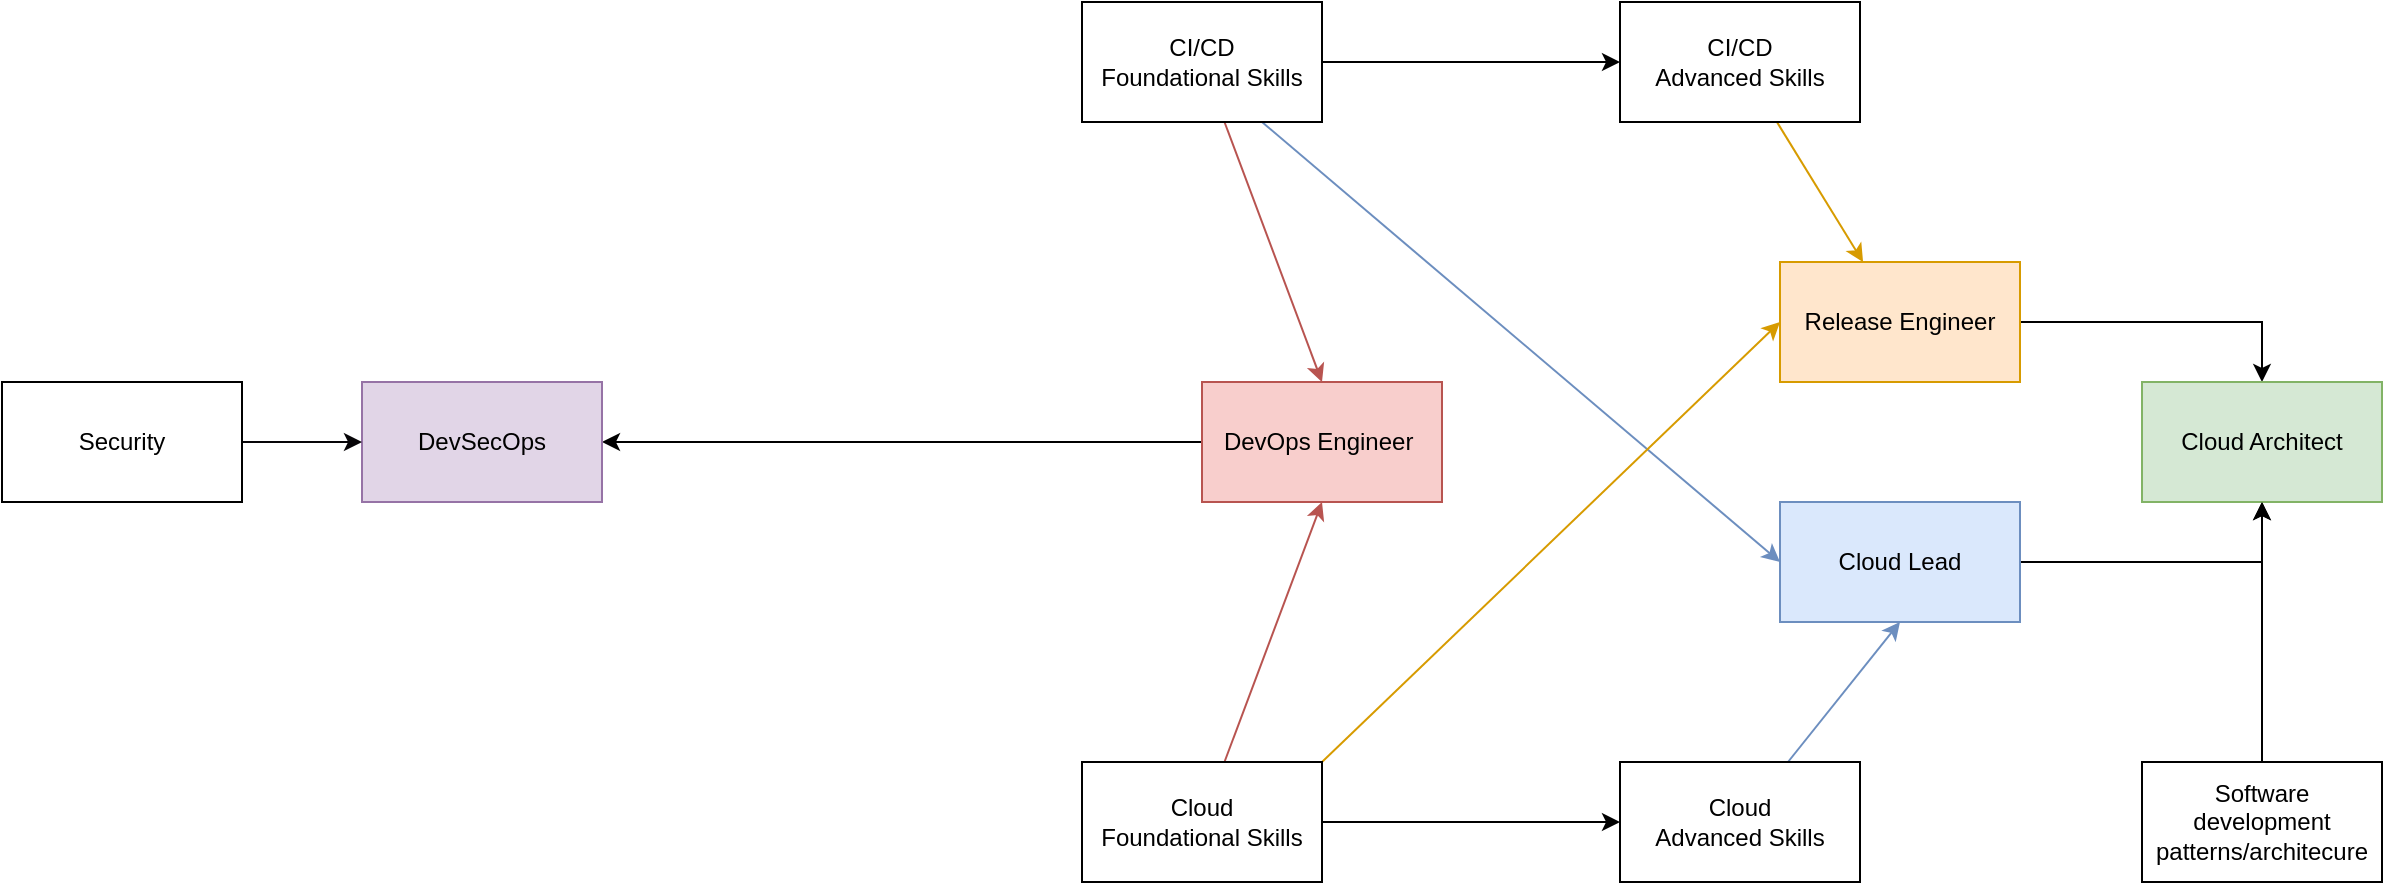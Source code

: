 <mxfile version="14.7.3" type="github">
  <diagram id="nBilBRuDCpRkz44zYghR" name="Page-1">
    <mxGraphModel dx="2249" dy="737" grid="1" gridSize="10" guides="1" tooltips="1" connect="1" arrows="1" fold="1" page="1" pageScale="1" pageWidth="827" pageHeight="1169" math="0" shadow="0">
      <root>
        <mxCell id="0" />
        <mxCell id="1" parent="0" />
        <mxCell id="qKHVpJN8aUbyW6GQUmro-19" style="rounded=0;orthogonalLoop=1;jettySize=auto;html=1;entryX=0.5;entryY=0;entryDx=0;entryDy=0;fillColor=#f8cecc;strokeColor=#b85450;" parent="1" source="qKHVpJN8aUbyW6GQUmro-2" target="qKHVpJN8aUbyW6GQUmro-8" edge="1">
          <mxGeometry relative="1" as="geometry" />
        </mxCell>
        <mxCell id="qKHVpJN8aUbyW6GQUmro-21" style="edgeStyle=orthogonalEdgeStyle;rounded=0;orthogonalLoop=1;jettySize=auto;html=1;entryX=0;entryY=0.5;entryDx=0;entryDy=0;" parent="1" source="qKHVpJN8aUbyW6GQUmro-2" target="qKHVpJN8aUbyW6GQUmro-5" edge="1">
          <mxGeometry relative="1" as="geometry" />
        </mxCell>
        <mxCell id="qKHVpJN8aUbyW6GQUmro-22" style="rounded=0;orthogonalLoop=1;jettySize=auto;html=1;entryX=0;entryY=0.5;entryDx=0;entryDy=0;fillColor=#dae8fc;strokeColor=#6c8ebf;exitX=0.75;exitY=1;exitDx=0;exitDy=0;" parent="1" source="qKHVpJN8aUbyW6GQUmro-2" target="qKHVpJN8aUbyW6GQUmro-7" edge="1">
          <mxGeometry relative="1" as="geometry" />
        </mxCell>
        <mxCell id="qKHVpJN8aUbyW6GQUmro-2" value="CI/CD &lt;br&gt;Foundational Skills" style="rounded=0;whiteSpace=wrap;html=1;" parent="1" vertex="1">
          <mxGeometry x="160" y="100" width="120" height="60" as="geometry" />
        </mxCell>
        <mxCell id="qKHVpJN8aUbyW6GQUmro-18" style="edgeStyle=orthogonalEdgeStyle;rounded=0;orthogonalLoop=1;jettySize=auto;html=1;entryX=0;entryY=0.5;entryDx=0;entryDy=0;" parent="1" source="qKHVpJN8aUbyW6GQUmro-3" target="qKHVpJN8aUbyW6GQUmro-4" edge="1">
          <mxGeometry relative="1" as="geometry" />
        </mxCell>
        <mxCell id="qKHVpJN8aUbyW6GQUmro-20" style="rounded=0;orthogonalLoop=1;jettySize=auto;html=1;entryX=0.5;entryY=1;entryDx=0;entryDy=0;fillColor=#f8cecc;strokeColor=#b85450;" parent="1" source="qKHVpJN8aUbyW6GQUmro-3" target="qKHVpJN8aUbyW6GQUmro-8" edge="1">
          <mxGeometry relative="1" as="geometry" />
        </mxCell>
        <mxCell id="qKHVpJN8aUbyW6GQUmro-25" style="rounded=0;orthogonalLoop=1;jettySize=auto;html=1;entryX=0;entryY=0.5;entryDx=0;entryDy=0;fillColor=#ffe6cc;strokeColor=#d79b00;exitX=1;exitY=0;exitDx=0;exitDy=0;" parent="1" source="qKHVpJN8aUbyW6GQUmro-3" target="qKHVpJN8aUbyW6GQUmro-6" edge="1">
          <mxGeometry relative="1" as="geometry" />
        </mxCell>
        <mxCell id="qKHVpJN8aUbyW6GQUmro-3" value="Cloud&lt;br&gt;Foundational Skills" style="rounded=0;whiteSpace=wrap;html=1;" parent="1" vertex="1">
          <mxGeometry x="160" y="480" width="120" height="60" as="geometry" />
        </mxCell>
        <mxCell id="qKHVpJN8aUbyW6GQUmro-23" style="rounded=0;orthogonalLoop=1;jettySize=auto;html=1;entryX=0.5;entryY=1;entryDx=0;entryDy=0;fillColor=#dae8fc;strokeColor=#6c8ebf;" parent="1" source="qKHVpJN8aUbyW6GQUmro-4" target="qKHVpJN8aUbyW6GQUmro-7" edge="1">
          <mxGeometry relative="1" as="geometry">
            <mxPoint x="569" y="400" as="targetPoint" />
          </mxGeometry>
        </mxCell>
        <mxCell id="qKHVpJN8aUbyW6GQUmro-4" value="Cloud&lt;br&gt;Advanced Skills" style="rounded=0;whiteSpace=wrap;html=1;" parent="1" vertex="1">
          <mxGeometry x="429" y="480" width="120" height="60" as="geometry" />
        </mxCell>
        <mxCell id="qKHVpJN8aUbyW6GQUmro-24" style="rounded=0;orthogonalLoop=1;jettySize=auto;html=1;fillColor=#ffe6cc;strokeColor=#d79b00;" parent="1" source="qKHVpJN8aUbyW6GQUmro-5" target="qKHVpJN8aUbyW6GQUmro-6" edge="1">
          <mxGeometry relative="1" as="geometry" />
        </mxCell>
        <mxCell id="qKHVpJN8aUbyW6GQUmro-5" value="CI/CD&lt;br&gt;Advanced Skills" style="rounded=0;whiteSpace=wrap;html=1;" parent="1" vertex="1">
          <mxGeometry x="429" y="100" width="120" height="60" as="geometry" />
        </mxCell>
        <mxCell id="qKHVpJN8aUbyW6GQUmro-26" style="edgeStyle=orthogonalEdgeStyle;rounded=0;orthogonalLoop=1;jettySize=auto;html=1;entryX=0.5;entryY=0;entryDx=0;entryDy=0;" parent="1" source="qKHVpJN8aUbyW6GQUmro-6" target="qKHVpJN8aUbyW6GQUmro-10" edge="1">
          <mxGeometry relative="1" as="geometry" />
        </mxCell>
        <mxCell id="qKHVpJN8aUbyW6GQUmro-6" value="Release Engineer" style="rounded=0;whiteSpace=wrap;html=1;fillColor=#ffe6cc;strokeColor=#d79b00;" parent="1" vertex="1">
          <mxGeometry x="509" y="230" width="120" height="60" as="geometry" />
        </mxCell>
        <mxCell id="qKHVpJN8aUbyW6GQUmro-27" style="edgeStyle=orthogonalEdgeStyle;rounded=0;orthogonalLoop=1;jettySize=auto;html=1;entryX=0.5;entryY=1;entryDx=0;entryDy=0;" parent="1" source="qKHVpJN8aUbyW6GQUmro-7" target="qKHVpJN8aUbyW6GQUmro-10" edge="1">
          <mxGeometry relative="1" as="geometry" />
        </mxCell>
        <mxCell id="qKHVpJN8aUbyW6GQUmro-7" value="Cloud Lead" style="rounded=0;whiteSpace=wrap;html=1;fillColor=#dae8fc;strokeColor=#6c8ebf;" parent="1" vertex="1">
          <mxGeometry x="509" y="350" width="120" height="60" as="geometry" />
        </mxCell>
        <mxCell id="RTyfE9dH6qV5UZttkX_0-1" style="edgeStyle=orthogonalEdgeStyle;rounded=0;orthogonalLoop=1;jettySize=auto;html=1;entryX=1;entryY=0.5;entryDx=0;entryDy=0;" edge="1" parent="1" source="qKHVpJN8aUbyW6GQUmro-8" target="qKHVpJN8aUbyW6GQUmro-9">
          <mxGeometry relative="1" as="geometry" />
        </mxCell>
        <mxCell id="qKHVpJN8aUbyW6GQUmro-8" value="DevOps Engineer&amp;nbsp;" style="rounded=0;whiteSpace=wrap;html=1;fillColor=#f8cecc;strokeColor=#b85450;" parent="1" vertex="1">
          <mxGeometry x="220" y="290" width="120" height="60" as="geometry" />
        </mxCell>
        <mxCell id="qKHVpJN8aUbyW6GQUmro-9" value="DevSecOps" style="rounded=0;whiteSpace=wrap;html=1;fillColor=#e1d5e7;strokeColor=#9673a6;" parent="1" vertex="1">
          <mxGeometry x="-200" y="290" width="120" height="60" as="geometry" />
        </mxCell>
        <mxCell id="qKHVpJN8aUbyW6GQUmro-10" value="Cloud Architect" style="rounded=0;whiteSpace=wrap;html=1;fillColor=#d5e8d4;strokeColor=#82b366;" parent="1" vertex="1">
          <mxGeometry x="690" y="290" width="120" height="60" as="geometry" />
        </mxCell>
        <mxCell id="qKHVpJN8aUbyW6GQUmro-15" style="edgeStyle=orthogonalEdgeStyle;rounded=0;orthogonalLoop=1;jettySize=auto;html=1;entryX=0;entryY=0.5;entryDx=0;entryDy=0;fillColor=#e1d5e7;strokeColor=#070508;" parent="1" source="qKHVpJN8aUbyW6GQUmro-13" target="qKHVpJN8aUbyW6GQUmro-9" edge="1">
          <mxGeometry relative="1" as="geometry" />
        </mxCell>
        <mxCell id="qKHVpJN8aUbyW6GQUmro-13" value="Security" style="rounded=0;whiteSpace=wrap;html=1;" parent="1" vertex="1">
          <mxGeometry x="-380" y="290" width="120" height="60" as="geometry" />
        </mxCell>
        <mxCell id="Dv5HPEChZqI3Vf76kno4-2" style="edgeStyle=orthogonalEdgeStyle;rounded=0;orthogonalLoop=1;jettySize=auto;html=1;entryX=0.5;entryY=1;entryDx=0;entryDy=0;" parent="1" source="Dv5HPEChZqI3Vf76kno4-1" target="qKHVpJN8aUbyW6GQUmro-10" edge="1">
          <mxGeometry relative="1" as="geometry" />
        </mxCell>
        <mxCell id="Dv5HPEChZqI3Vf76kno4-1" value="Software development patterns/architecure" style="rounded=0;whiteSpace=wrap;html=1;" parent="1" vertex="1">
          <mxGeometry x="690" y="480" width="120" height="60" as="geometry" />
        </mxCell>
      </root>
    </mxGraphModel>
  </diagram>
</mxfile>
